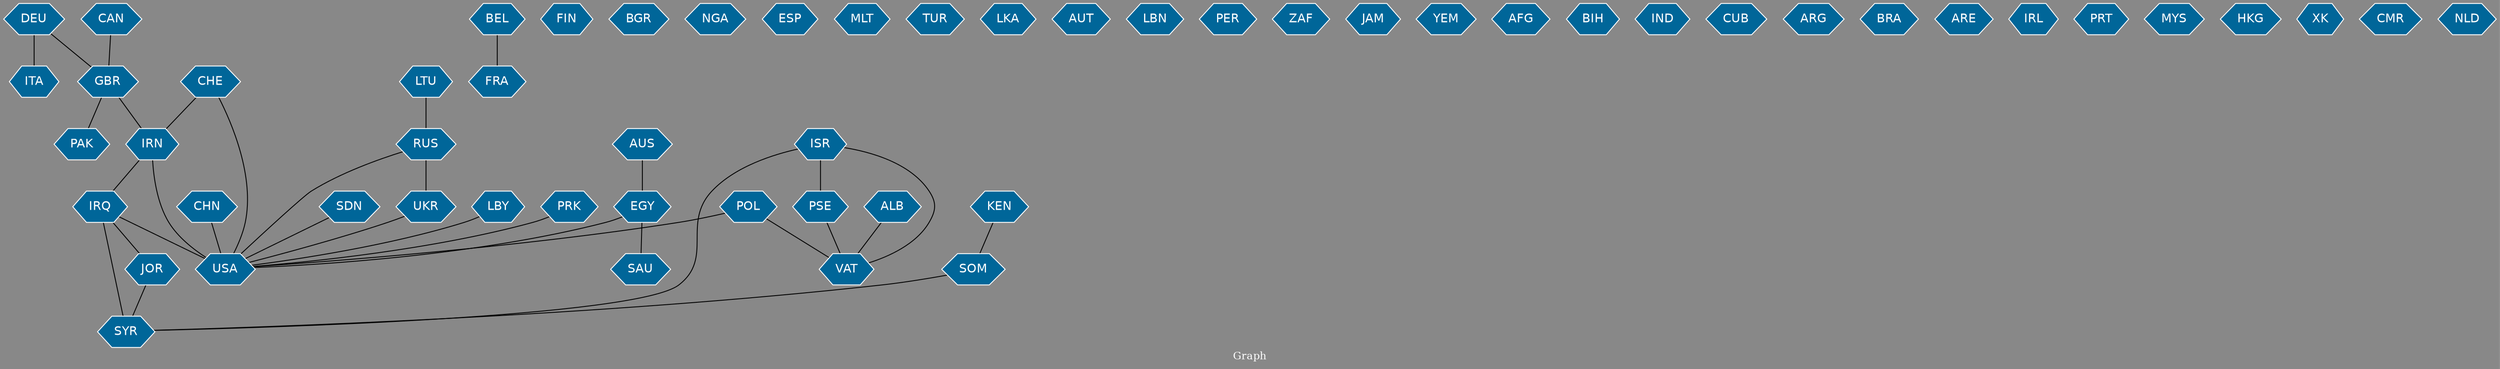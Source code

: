 // Countries together in item graph
graph {
	graph [bgcolor="#888888" fontcolor=white fontsize=12 label="Graph" outputorder=edgesfirst overlap=prism]
	node [color=white fillcolor="#006699" fontcolor=white fontname=Helvetica shape=hexagon style=filled]
	edge [arrowhead=open color=black fontcolor=white fontname=Courier fontsize=12]
		ITA [label=ITA]
		LBY [label=LBY]
		FRA [label=FRA]
		RUS [label=RUS]
		UKR [label=UKR]
		GBR [label=GBR]
		VAT [label=VAT]
		USA [label=USA]
		PRK [label=PRK]
		CAN [label=CAN]
		IRQ [label=IRQ]
		EGY [label=EGY]
		FIN [label=FIN]
		SYR [label=SYR]
		ISR [label=ISR]
		SOM [label=SOM]
		POL [label=POL]
		IRN [label=IRN]
		CHN [label=CHN]
		AUS [label=AUS]
		PAK [label=PAK]
		JOR [label=JOR]
		BGR [label=BGR]
		NGA [label=NGA]
		SDN [label=SDN]
		ALB [label=ALB]
		ESP [label=ESP]
		PSE [label=PSE]
		BEL [label=BEL]
		MLT [label=MLT]
		TUR [label=TUR]
		LKA [label=LKA]
		AUT [label=AUT]
		LBN [label=LBN]
		PER [label=PER]
		ZAF [label=ZAF]
		JAM [label=JAM]
		LTU [label=LTU]
		YEM [label=YEM]
		AFG [label=AFG]
		BIH [label=BIH]
		DEU [label=DEU]
		IND [label=IND]
		CUB [label=CUB]
		ARG [label=ARG]
		BRA [label=BRA]
		ARE [label=ARE]
		IRL [label=IRL]
		PRT [label=PRT]
		KEN [label=KEN]
		MYS [label=MYS]
		SAU [label=SAU]
		HKG [label=HKG]
		XK [label=XK]
		CMR [label=CMR]
		NLD [label=NLD]
		CHE [label=CHE]
			DEU -- ITA [weight=1]
			GBR -- IRN [weight=1]
			ISR -- PSE [weight=6]
			EGY -- SAU [weight=1]
			CHN -- USA [weight=2]
			LTU -- RUS [weight=1]
			ALB -- VAT [weight=1]
			IRQ -- USA [weight=5]
			CAN -- GBR [weight=1]
			AUS -- EGY [weight=1]
			CHE -- USA [weight=1]
			ISR -- VAT [weight=3]
			CHE -- IRN [weight=1]
			DEU -- GBR [weight=1]
			GBR -- PAK [weight=1]
			EGY -- USA [weight=1]
			IRQ -- JOR [weight=1]
			PSE -- VAT [weight=3]
			RUS -- USA [weight=1]
			UKR -- USA [weight=1]
			RUS -- UKR [weight=18]
			BEL -- FRA [weight=1]
			IRQ -- SYR [weight=3]
			IRN -- USA [weight=3]
			LBY -- USA [weight=1]
			JOR -- SYR [weight=1]
			SDN -- USA [weight=1]
			KEN -- SOM [weight=1]
			IRN -- IRQ [weight=3]
			PRK -- USA [weight=2]
			POL -- USA [weight=1]
			SOM -- SYR [weight=1]
			POL -- VAT [weight=1]
			ISR -- SYR [weight=1]
}